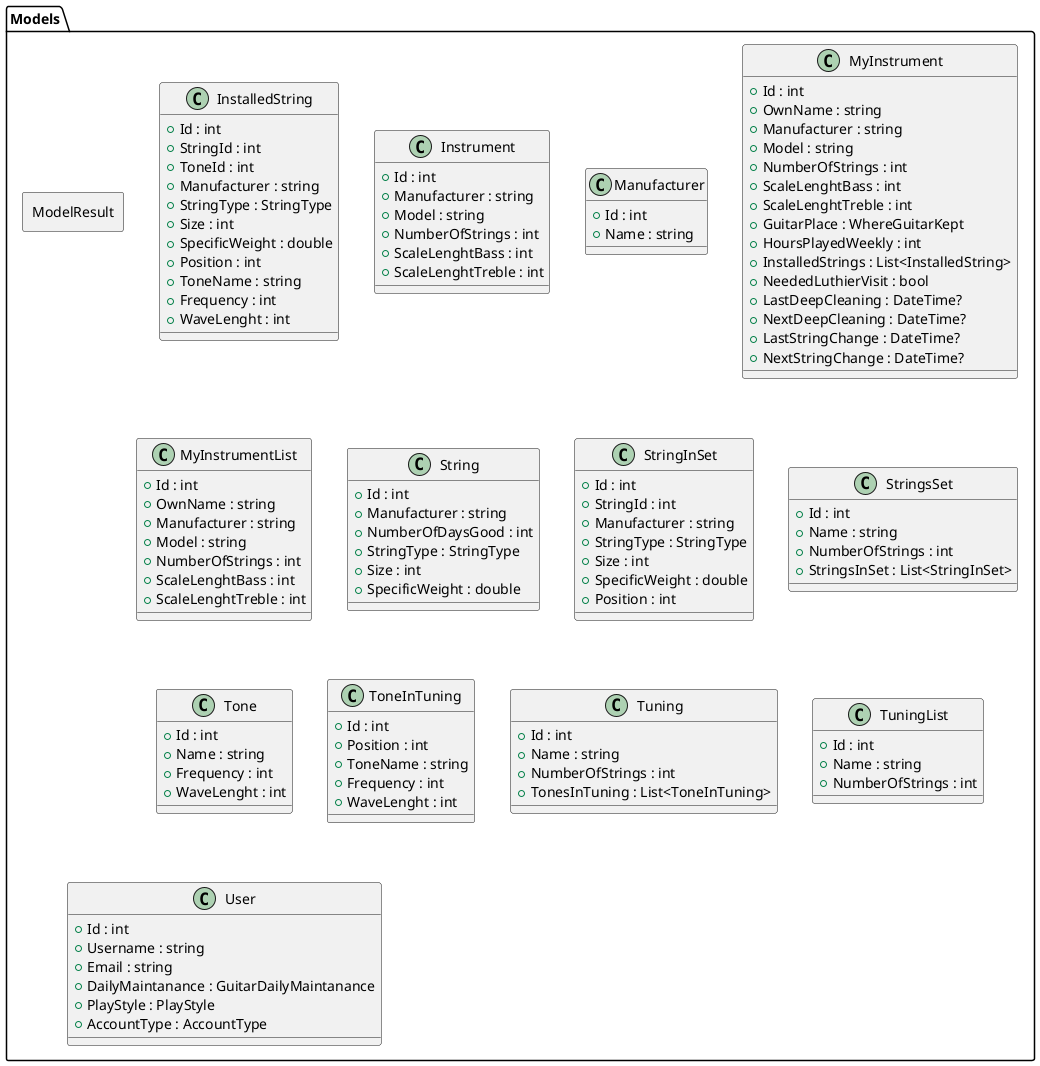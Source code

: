 @startuml

package Models <<folder>>
{
    class "InstalledString" as ModelInstalledString
    {
        +Id : int 
        +StringId : int
        +ToneId : int 
        +Manufacturer : string
        +StringType : StringType
        +Size : int 
        +SpecificWeight : double
        +Position : int
        +ToneName : string
        +Frequency : int
        +WaveLenght : int
    }

    class "Instrument" as ModelInstrument
    {
        +Id : int
        +Manufacturer : string
        +Model : string 
        +NumberOfStrings : int
        +ScaleLenghtBass : int
        +ScaleLenghtTreble : int
    }

    class "Manufacturer" as ModelManufacturer
    {
        +Id : int 
        +Name : string
    }



    class "MyInstrument" as ModelMyInstrument
    {
        +Id : int
        +OwnName : string
        +Manufacturer : string 
        +Model : string
        +NumberOfStrings : int
        +ScaleLenghtBass : int
        +ScaleLenghtTreble : int
        +GuitarPlace : WhereGuitarKept
        +HoursPlayedWeekly : int
        +InstalledStrings : List<InstalledString>
        +NeededLuthierVisit : bool 
        +LastDeepCleaning : DateTime? 
        +NextDeepCleaning : DateTime? 
        +LastStringChange : DateTime? 
        +NextStringChange : DateTime? 
    }

    class MyInstrumentList 
    {
        +Id : int
        +OwnName : string
        +Manufacturer : string
        +Model : string
        +NumberOfStrings : int
        +ScaleLenghtBass : int
        +ScaleLenghtTreble : int
    }

    class "String" as ModelString
    {
        +Id : int
        +Manufacturer : string
        +NumberOfDaysGood : int
        +StringType : StringType
        +Size : int
        +SpecificWeight : double
    }

    class "StringInSet" as ModelStringInSet
    {
        +Id : int
        +StringId : int
        +Manufacturer : string
        +StringType : StringType
        +Size : int
        +SpecificWeight : double
        +Position : int
    }

    class "StringsSet" as ModelStringsSet
    {
        +Id : int 
        +Name : string 
        +NumberOfStrings : int 
        +StringsInSet : List<StringInSet> 
    }

    class "Tone" as ModelTone
    {
        +Id : int 
        +Name : string
        +Frequency : int 
        +WaveLenght : int 
    }

    class "ToneInTuning" as ModelToneInTuning
    {
        +Id : int 
        +Position : int 
        +ToneName : string
        +Frequency : int 
        +WaveLenght : int 
    }

    class "Tuning" as ModelTuning
    {
        +Id : int 
        +Name : string
        +NumberOfStrings : int 
        +TonesInTuning : List<ToneInTuning> 
    }

    class TuningList
    {
        +Id : int 
        +Name : string
        +NumberOfStrings : int 
    }

    class "User" as ModelUser
    {
        +Id : int 
        +Username : string
        +Email : string
        +DailyMaintanance : GuitarDailyMaintanance 
        +PlayStyle : PlayStyle 
        +AccountType : AccountType 
    }
    package ModelResult <<Rectangle>>
    {
    }
}

@enduml